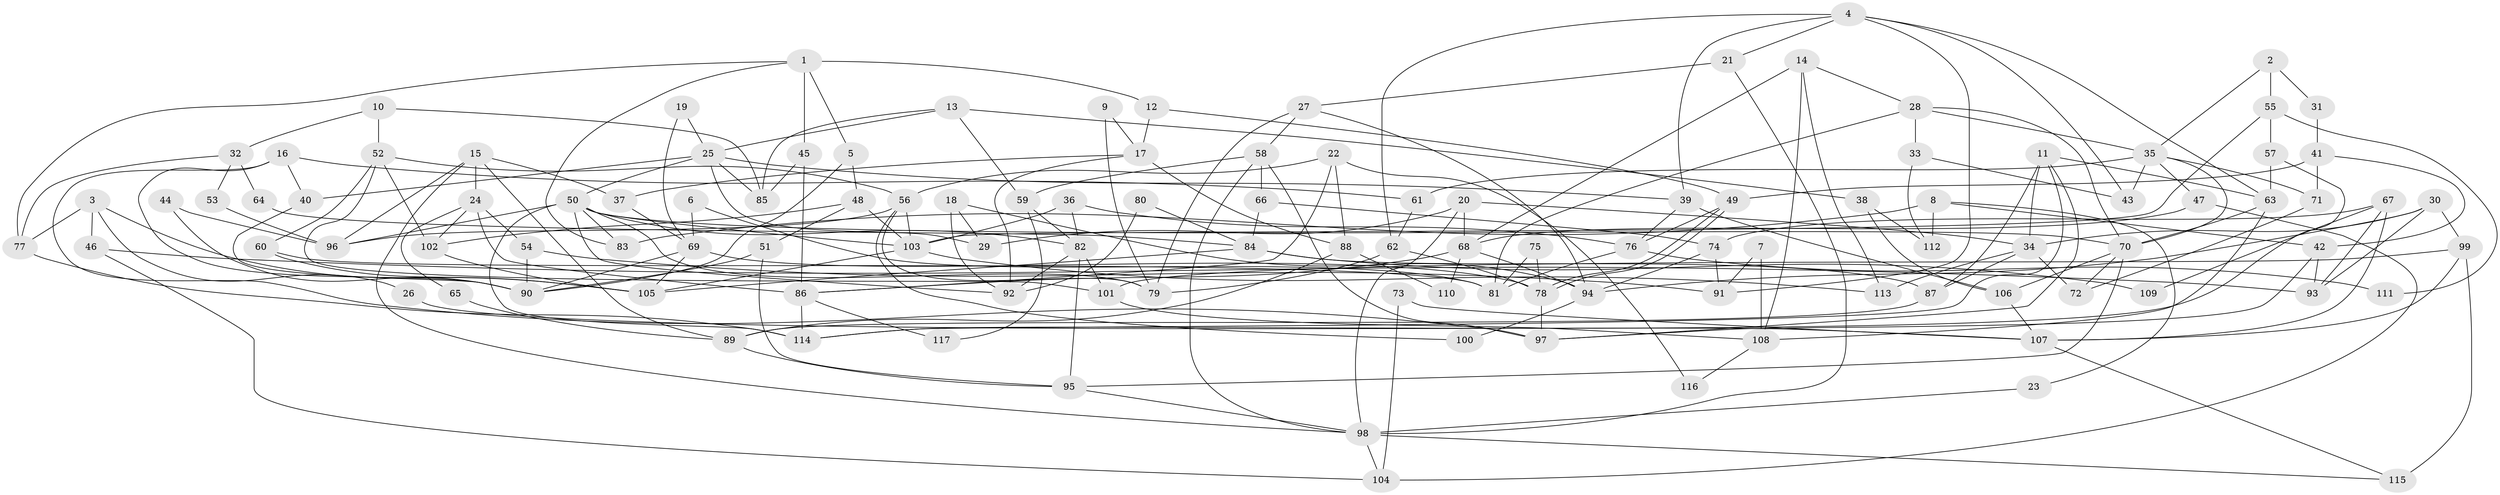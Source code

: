 // coarse degree distribution, {5: 0.14893617021276595, 3: 0.0851063829787234, 7: 0.0851063829787234, 10: 0.0851063829787234, 4: 0.23404255319148937, 2: 0.02127659574468085, 12: 0.02127659574468085, 9: 0.06382978723404255, 8: 0.06382978723404255, 14: 0.02127659574468085, 6: 0.1702127659574468}
// Generated by graph-tools (version 1.1) at 2025/37/03/04/25 23:37:07]
// undirected, 117 vertices, 234 edges
graph export_dot {
  node [color=gray90,style=filled];
  1;
  2;
  3;
  4;
  5;
  6;
  7;
  8;
  9;
  10;
  11;
  12;
  13;
  14;
  15;
  16;
  17;
  18;
  19;
  20;
  21;
  22;
  23;
  24;
  25;
  26;
  27;
  28;
  29;
  30;
  31;
  32;
  33;
  34;
  35;
  36;
  37;
  38;
  39;
  40;
  41;
  42;
  43;
  44;
  45;
  46;
  47;
  48;
  49;
  50;
  51;
  52;
  53;
  54;
  55;
  56;
  57;
  58;
  59;
  60;
  61;
  62;
  63;
  64;
  65;
  66;
  67;
  68;
  69;
  70;
  71;
  72;
  73;
  74;
  75;
  76;
  77;
  78;
  79;
  80;
  81;
  82;
  83;
  84;
  85;
  86;
  87;
  88;
  89;
  90;
  91;
  92;
  93;
  94;
  95;
  96;
  97;
  98;
  99;
  100;
  101;
  102;
  103;
  104;
  105;
  106;
  107;
  108;
  109;
  110;
  111;
  112;
  113;
  114;
  115;
  116;
  117;
  1 -- 5;
  1 -- 77;
  1 -- 12;
  1 -- 45;
  1 -- 83;
  2 -- 35;
  2 -- 55;
  2 -- 31;
  3 -- 105;
  3 -- 46;
  3 -- 26;
  3 -- 77;
  4 -- 39;
  4 -- 91;
  4 -- 21;
  4 -- 43;
  4 -- 62;
  4 -- 63;
  5 -- 90;
  5 -- 48;
  6 -- 81;
  6 -- 69;
  7 -- 108;
  7 -- 91;
  8 -- 42;
  8 -- 83;
  8 -- 23;
  8 -- 112;
  9 -- 79;
  9 -- 17;
  10 -- 85;
  10 -- 52;
  10 -- 32;
  11 -- 63;
  11 -- 34;
  11 -- 87;
  11 -- 97;
  11 -- 114;
  12 -- 49;
  12 -- 17;
  13 -- 85;
  13 -- 59;
  13 -- 25;
  13 -- 38;
  14 -- 28;
  14 -- 113;
  14 -- 68;
  14 -- 108;
  15 -- 96;
  15 -- 37;
  15 -- 24;
  15 -- 89;
  15 -- 98;
  16 -- 97;
  16 -- 40;
  16 -- 61;
  16 -- 90;
  17 -- 92;
  17 -- 37;
  17 -- 88;
  18 -- 29;
  18 -- 94;
  18 -- 92;
  19 -- 69;
  19 -- 25;
  20 -- 98;
  20 -- 34;
  20 -- 29;
  20 -- 68;
  21 -- 27;
  21 -- 98;
  22 -- 86;
  22 -- 88;
  22 -- 56;
  22 -- 116;
  23 -- 98;
  24 -- 86;
  24 -- 54;
  24 -- 65;
  24 -- 102;
  25 -- 50;
  25 -- 29;
  25 -- 39;
  25 -- 40;
  25 -- 85;
  26 -- 107;
  27 -- 58;
  27 -- 79;
  27 -- 94;
  28 -- 35;
  28 -- 33;
  28 -- 70;
  28 -- 81;
  30 -- 99;
  30 -- 94;
  30 -- 34;
  30 -- 93;
  31 -- 41;
  32 -- 77;
  32 -- 53;
  32 -- 64;
  33 -- 112;
  33 -- 43;
  34 -- 87;
  34 -- 72;
  34 -- 113;
  35 -- 61;
  35 -- 70;
  35 -- 43;
  35 -- 47;
  35 -- 71;
  36 -- 103;
  36 -- 82;
  36 -- 76;
  37 -- 69;
  38 -- 106;
  38 -- 112;
  39 -- 76;
  39 -- 106;
  40 -- 90;
  41 -- 71;
  41 -- 49;
  41 -- 42;
  42 -- 97;
  42 -- 93;
  44 -- 96;
  44 -- 90;
  45 -- 86;
  45 -- 85;
  46 -- 93;
  46 -- 104;
  47 -- 68;
  47 -- 104;
  48 -- 102;
  48 -- 51;
  48 -- 103;
  49 -- 76;
  49 -- 78;
  49 -- 78;
  50 -- 103;
  50 -- 70;
  50 -- 79;
  50 -- 82;
  50 -- 83;
  50 -- 92;
  50 -- 96;
  50 -- 114;
  51 -- 90;
  51 -- 95;
  52 -- 56;
  52 -- 101;
  52 -- 60;
  52 -- 102;
  53 -- 96;
  54 -- 90;
  54 -- 91;
  55 -- 103;
  55 -- 57;
  55 -- 111;
  56 -- 103;
  56 -- 79;
  56 -- 96;
  56 -- 100;
  57 -- 114;
  57 -- 63;
  58 -- 97;
  58 -- 98;
  58 -- 59;
  58 -- 66;
  59 -- 82;
  59 -- 117;
  60 -- 105;
  60 -- 81;
  61 -- 62;
  62 -- 79;
  62 -- 78;
  63 -- 70;
  63 -- 108;
  64 -- 84;
  65 -- 89;
  66 -- 74;
  66 -- 84;
  67 -- 93;
  67 -- 107;
  67 -- 74;
  67 -- 109;
  68 -- 86;
  68 -- 94;
  68 -- 110;
  69 -- 78;
  69 -- 105;
  69 -- 90;
  70 -- 95;
  70 -- 72;
  70 -- 106;
  71 -- 72;
  73 -- 104;
  73 -- 107;
  74 -- 94;
  74 -- 91;
  75 -- 81;
  75 -- 78;
  76 -- 81;
  76 -- 111;
  77 -- 114;
  78 -- 97;
  80 -- 92;
  80 -- 84;
  82 -- 92;
  82 -- 95;
  82 -- 101;
  84 -- 87;
  84 -- 105;
  84 -- 109;
  86 -- 114;
  86 -- 117;
  87 -- 89;
  88 -- 89;
  88 -- 110;
  89 -- 95;
  94 -- 100;
  95 -- 98;
  98 -- 104;
  98 -- 115;
  99 -- 101;
  99 -- 115;
  99 -- 107;
  101 -- 108;
  102 -- 105;
  103 -- 105;
  103 -- 113;
  106 -- 107;
  107 -- 115;
  108 -- 116;
}
